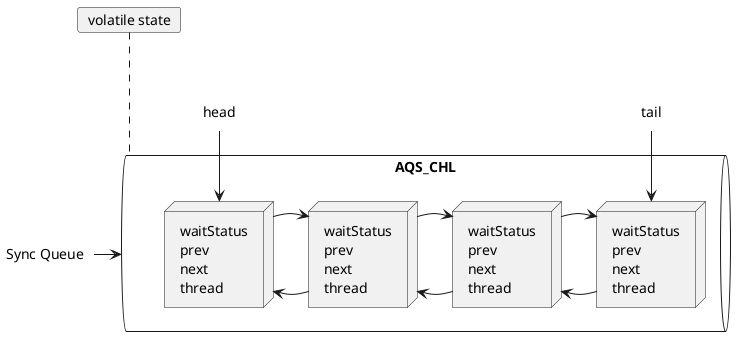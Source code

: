 @startuml

card "volatile state" as vs

label "Sync Queue" as sq
label "head" as hd
label "tail" as tl
queue AQS_CHL{
  node node1 [
    waitStatus
    prev
    next
    thread
  ]
  node node2 [
    waitStatus
    prev
    next
    thread
  ]
  node node3 [
    waitStatus
    prev
    next
    thread
  ]
  node node4[
    waitStatus
    prev
    next
    thread
  ]
}
sq -> AQS_CHL 
hd -down-> node4
tl -down-> node1

node1 -> node2
node2 -> node1
node2 -> node3
node3 -> node2
node3 -> node4
node4 -> node3

vs ... AQS_CHL

@enduml